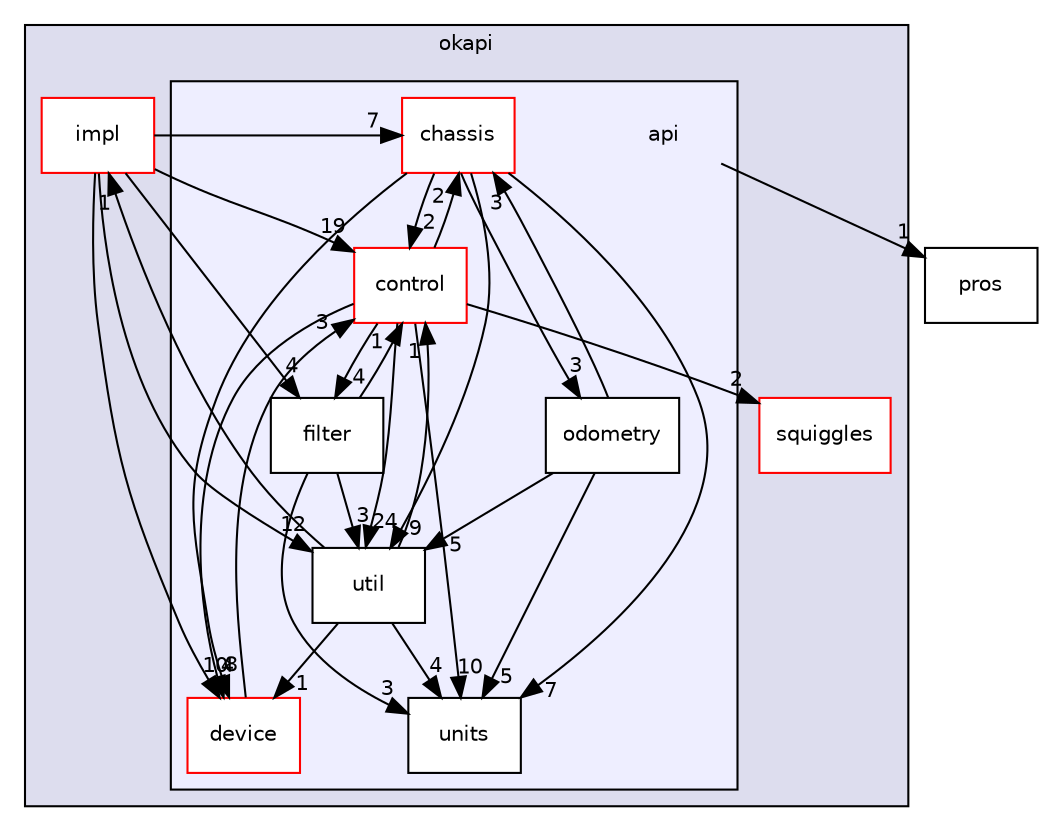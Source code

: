 digraph "include/okapi/api" {
  compound=true
  node [ fontsize="10", fontname="Helvetica"];
  edge [ labelfontsize="10", labelfontname="Helvetica"];
  subgraph clusterdir_8c088865cf2101267382299fb6fe5fcc {
    graph [ bgcolor="#ddddee", pencolor="black", label="okapi" fontname="Helvetica", fontsize="10", URL="dir_8c088865cf2101267382299fb6fe5fcc.html"]
  dir_71382998eff029e2a595ad1d87905b78 [shape=box label="squiggles" fillcolor="white" style="filled" color="red" URL="dir_71382998eff029e2a595ad1d87905b78.html"];
  dir_9ca976e092481eb07e9003022e88f298 [shape=box label="impl" fillcolor="white" style="filled" color="red" URL="dir_9ca976e092481eb07e9003022e88f298.html"];
  subgraph clusterdir_63ebd08b8cf71fd366bf0de4231ab7e6 {
    graph [ bgcolor="#eeeeff", pencolor="black", label="" URL="dir_63ebd08b8cf71fd366bf0de4231ab7e6.html"];
    dir_63ebd08b8cf71fd366bf0de4231ab7e6 [shape=plaintext label="api"];
  dir_4202d117f5e57a9e678d731f6dbe9d69 [shape=box label="chassis" fillcolor="white" style="filled" color="red" URL="dir_4202d117f5e57a9e678d731f6dbe9d69.html"];
  dir_ee8fabeddabdeff2f9d7f82f9bc73f75 [shape=box label="control" fillcolor="white" style="filled" color="red" URL="dir_ee8fabeddabdeff2f9d7f82f9bc73f75.html"];
  dir_168cb15b1518231d3e9529c538899201 [shape=box label="device" fillcolor="white" style="filled" color="red" URL="dir_168cb15b1518231d3e9529c538899201.html"];
  dir_7f5467880c6256ea2f9499e004d2592a [shape=box label="filter" fillcolor="white" style="filled" URL="dir_7f5467880c6256ea2f9499e004d2592a.html"];
  dir_cb47ab2f44796af7bf3074b9be60239d [shape=box label="odometry" fillcolor="white" style="filled" URL="dir_cb47ab2f44796af7bf3074b9be60239d.html"];
  dir_e84fea72a7bc70ffe5d343194ba5b48e [shape=box label="units" fillcolor="white" style="filled" URL="dir_e84fea72a7bc70ffe5d343194ba5b48e.html"];
  dir_01997f625f96480294339ddf79b14f04 [shape=box label="util" fillcolor="white" style="filled" URL="dir_01997f625f96480294339ddf79b14f04.html"];
  }
  }
  dir_703c5360c2ec24cbc4442e210f2170cc [shape=box label="pros" URL="dir_703c5360c2ec24cbc4442e210f2170cc.html"];
  dir_cb47ab2f44796af7bf3074b9be60239d->dir_01997f625f96480294339ddf79b14f04 [headlabel="5", labeldistance=1.5 headhref="dir_000024_000026.html"];
  dir_cb47ab2f44796af7bf3074b9be60239d->dir_4202d117f5e57a9e678d731f6dbe9d69 [headlabel="3", labeldistance=1.5 headhref="dir_000024_000012.html"];
  dir_cb47ab2f44796af7bf3074b9be60239d->dir_e84fea72a7bc70ffe5d343194ba5b48e [headlabel="5", labeldistance=1.5 headhref="dir_000024_000025.html"];
  dir_ee8fabeddabdeff2f9d7f82f9bc73f75->dir_01997f625f96480294339ddf79b14f04 [headlabel="24", labeldistance=1.5 headhref="dir_000015_000026.html"];
  dir_ee8fabeddabdeff2f9d7f82f9bc73f75->dir_168cb15b1518231d3e9529c538899201 [headlabel="4", labeldistance=1.5 headhref="dir_000015_000019.html"];
  dir_ee8fabeddabdeff2f9d7f82f9bc73f75->dir_4202d117f5e57a9e678d731f6dbe9d69 [headlabel="2", labeldistance=1.5 headhref="dir_000015_000012.html"];
  dir_ee8fabeddabdeff2f9d7f82f9bc73f75->dir_71382998eff029e2a595ad1d87905b78 [headlabel="2", labeldistance=1.5 headhref="dir_000015_000040.html"];
  dir_ee8fabeddabdeff2f9d7f82f9bc73f75->dir_e84fea72a7bc70ffe5d343194ba5b48e [headlabel="10", labeldistance=1.5 headhref="dir_000015_000025.html"];
  dir_ee8fabeddabdeff2f9d7f82f9bc73f75->dir_7f5467880c6256ea2f9499e004d2592a [headlabel="4", labeldistance=1.5 headhref="dir_000015_000023.html"];
  dir_01997f625f96480294339ddf79b14f04->dir_168cb15b1518231d3e9529c538899201 [headlabel="1", labeldistance=1.5 headhref="dir_000026_000019.html"];
  dir_01997f625f96480294339ddf79b14f04->dir_9ca976e092481eb07e9003022e88f298 [headlabel="1", labeldistance=1.5 headhref="dir_000026_000027.html"];
  dir_01997f625f96480294339ddf79b14f04->dir_e84fea72a7bc70ffe5d343194ba5b48e [headlabel="4", labeldistance=1.5 headhref="dir_000026_000025.html"];
  dir_01997f625f96480294339ddf79b14f04->dir_ee8fabeddabdeff2f9d7f82f9bc73f75 [headlabel="1", labeldistance=1.5 headhref="dir_000026_000015.html"];
  dir_9ca976e092481eb07e9003022e88f298->dir_01997f625f96480294339ddf79b14f04 [headlabel="12", labeldistance=1.5 headhref="dir_000027_000026.html"];
  dir_9ca976e092481eb07e9003022e88f298->dir_168cb15b1518231d3e9529c538899201 [headlabel="10", labeldistance=1.5 headhref="dir_000027_000019.html"];
  dir_9ca976e092481eb07e9003022e88f298->dir_4202d117f5e57a9e678d731f6dbe9d69 [headlabel="7", labeldistance=1.5 headhref="dir_000027_000012.html"];
  dir_9ca976e092481eb07e9003022e88f298->dir_7f5467880c6256ea2f9499e004d2592a [headlabel="4", labeldistance=1.5 headhref="dir_000027_000023.html"];
  dir_9ca976e092481eb07e9003022e88f298->dir_ee8fabeddabdeff2f9d7f82f9bc73f75 [headlabel="19", labeldistance=1.5 headhref="dir_000027_000015.html"];
  dir_63ebd08b8cf71fd366bf0de4231ab7e6->dir_703c5360c2ec24cbc4442e210f2170cc [headlabel="1", labeldistance=1.5 headhref="dir_000011_000045.html"];
  dir_4202d117f5e57a9e678d731f6dbe9d69->dir_168cb15b1518231d3e9529c538899201 [headlabel="8", labeldistance=1.5 headhref="dir_000012_000019.html"];
  dir_4202d117f5e57a9e678d731f6dbe9d69->dir_e84fea72a7bc70ffe5d343194ba5b48e [headlabel="7", labeldistance=1.5 headhref="dir_000012_000025.html"];
  dir_4202d117f5e57a9e678d731f6dbe9d69->dir_ee8fabeddabdeff2f9d7f82f9bc73f75 [headlabel="2", labeldistance=1.5 headhref="dir_000012_000015.html"];
  dir_4202d117f5e57a9e678d731f6dbe9d69->dir_01997f625f96480294339ddf79b14f04 [headlabel="9", labeldistance=1.5 headhref="dir_000012_000026.html"];
  dir_4202d117f5e57a9e678d731f6dbe9d69->dir_cb47ab2f44796af7bf3074b9be60239d [headlabel="3", labeldistance=1.5 headhref="dir_000012_000024.html"];
  dir_7f5467880c6256ea2f9499e004d2592a->dir_01997f625f96480294339ddf79b14f04 [headlabel="3", labeldistance=1.5 headhref="dir_000023_000026.html"];
  dir_7f5467880c6256ea2f9499e004d2592a->dir_e84fea72a7bc70ffe5d343194ba5b48e [headlabel="3", labeldistance=1.5 headhref="dir_000023_000025.html"];
  dir_7f5467880c6256ea2f9499e004d2592a->dir_ee8fabeddabdeff2f9d7f82f9bc73f75 [headlabel="1", labeldistance=1.5 headhref="dir_000023_000015.html"];
  dir_168cb15b1518231d3e9529c538899201->dir_ee8fabeddabdeff2f9d7f82f9bc73f75 [headlabel="3", labeldistance=1.5 headhref="dir_000019_000015.html"];
}
